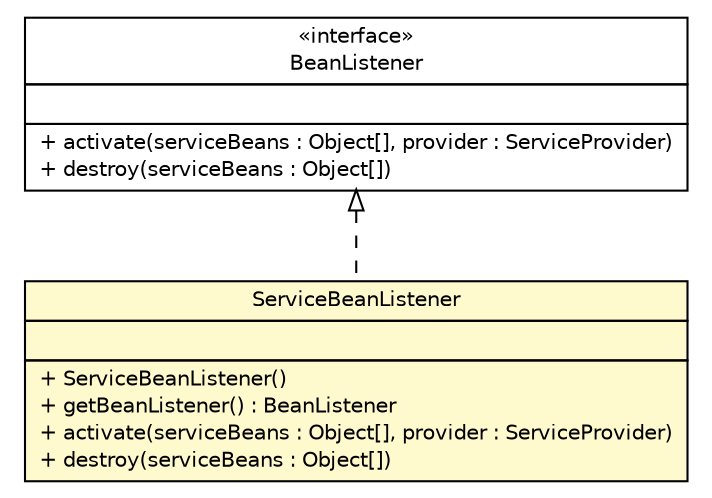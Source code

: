 #!/usr/local/bin/dot
#
# Class diagram 
# Generated by UMLGraph version R5_6 (http://www.umlgraph.org/)
#

digraph G {
	edge [fontname="Helvetica",fontsize=10,labelfontname="Helvetica",labelfontsize=10];
	node [fontname="Helvetica",fontsize=10,shape=plaintext];
	nodesep=0.25;
	ranksep=0.5;
	// sorcer.config.ServiceBeanListener
	c289955 [label=<<table title="sorcer.config.ServiceBeanListener" border="0" cellborder="1" cellspacing="0" cellpadding="2" port="p" bgcolor="lemonChiffon" href="./ServiceBeanListener.html">
		<tr><td><table border="0" cellspacing="0" cellpadding="1">
<tr><td align="center" balign="center"> ServiceBeanListener </td></tr>
		</table></td></tr>
		<tr><td><table border="0" cellspacing="0" cellpadding="1">
<tr><td align="left" balign="left">  </td></tr>
		</table></td></tr>
		<tr><td><table border="0" cellspacing="0" cellpadding="1">
<tr><td align="left" balign="left"> + ServiceBeanListener() </td></tr>
<tr><td align="left" balign="left"> + getBeanListener() : BeanListener </td></tr>
<tr><td align="left" balign="left"> + activate(serviceBeans : Object[], provider : ServiceProvider) </td></tr>
<tr><td align="left" balign="left"> + destroy(serviceBeans : Object[]) </td></tr>
		</table></td></tr>
		</table>>, URL="./ServiceBeanListener.html", fontname="Helvetica", fontcolor="black", fontsize=10.0];
	// sorcer.config.BeanListener
	c289959 [label=<<table title="sorcer.config.BeanListener" border="0" cellborder="1" cellspacing="0" cellpadding="2" port="p" href="./BeanListener.html">
		<tr><td><table border="0" cellspacing="0" cellpadding="1">
<tr><td align="center" balign="center"> &#171;interface&#187; </td></tr>
<tr><td align="center" balign="center"> BeanListener </td></tr>
		</table></td></tr>
		<tr><td><table border="0" cellspacing="0" cellpadding="1">
<tr><td align="left" balign="left">  </td></tr>
		</table></td></tr>
		<tr><td><table border="0" cellspacing="0" cellpadding="1">
<tr><td align="left" balign="left"> + activate(serviceBeans : Object[], provider : ServiceProvider) </td></tr>
<tr><td align="left" balign="left"> + destroy(serviceBeans : Object[]) </td></tr>
		</table></td></tr>
		</table>>, URL="./BeanListener.html", fontname="Helvetica", fontcolor="black", fontsize=10.0];
	//sorcer.config.ServiceBeanListener implements sorcer.config.BeanListener
	c289959:p -> c289955:p [dir=back,arrowtail=empty,style=dashed];
}

